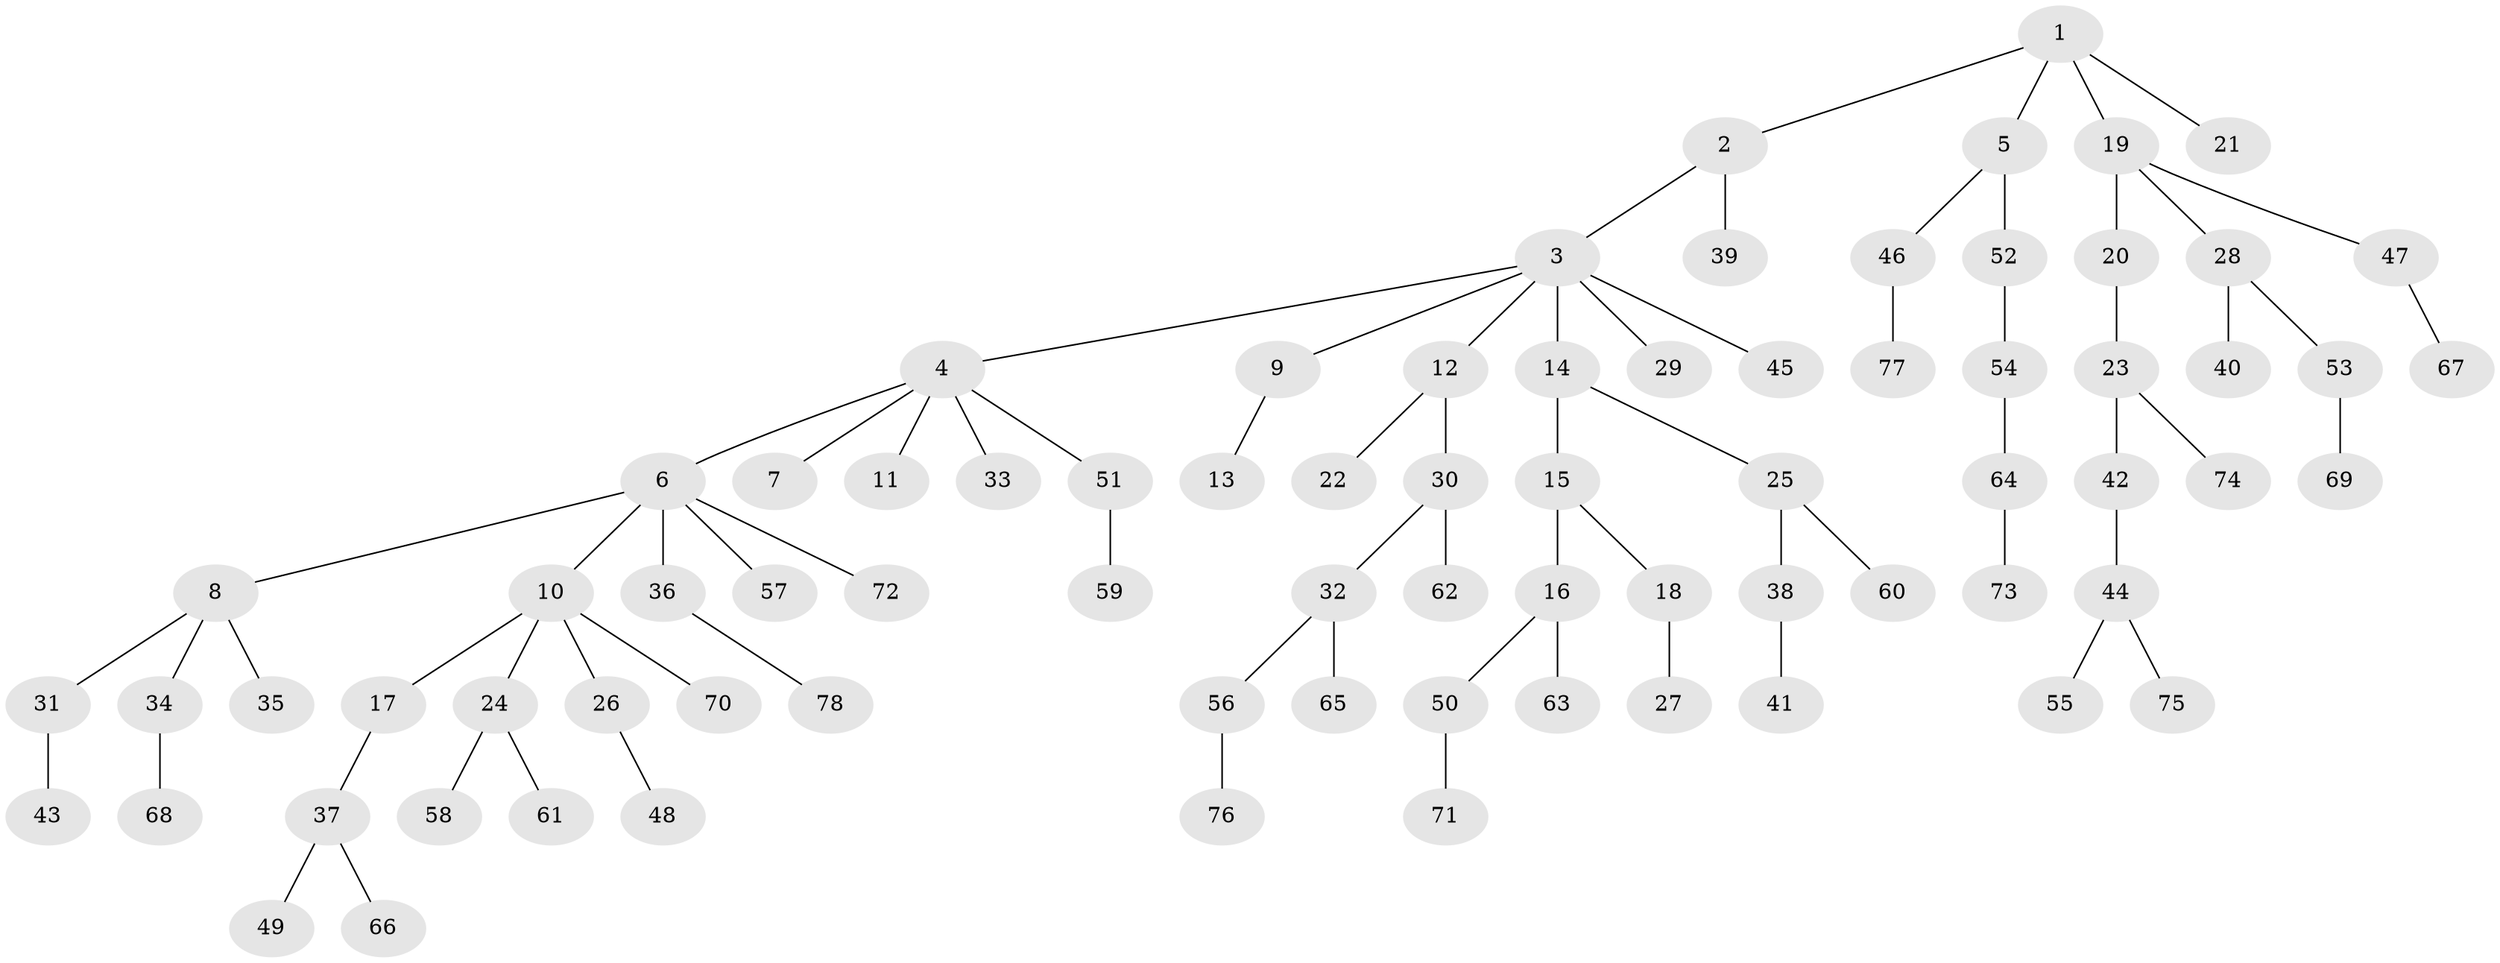 // Generated by graph-tools (version 1.1) at 2025/02/03/09/25 03:02:24]
// undirected, 78 vertices, 77 edges
graph export_dot {
graph [start="1"]
  node [color=gray90,style=filled];
  1;
  2;
  3;
  4;
  5;
  6;
  7;
  8;
  9;
  10;
  11;
  12;
  13;
  14;
  15;
  16;
  17;
  18;
  19;
  20;
  21;
  22;
  23;
  24;
  25;
  26;
  27;
  28;
  29;
  30;
  31;
  32;
  33;
  34;
  35;
  36;
  37;
  38;
  39;
  40;
  41;
  42;
  43;
  44;
  45;
  46;
  47;
  48;
  49;
  50;
  51;
  52;
  53;
  54;
  55;
  56;
  57;
  58;
  59;
  60;
  61;
  62;
  63;
  64;
  65;
  66;
  67;
  68;
  69;
  70;
  71;
  72;
  73;
  74;
  75;
  76;
  77;
  78;
  1 -- 2;
  1 -- 5;
  1 -- 19;
  1 -- 21;
  2 -- 3;
  2 -- 39;
  3 -- 4;
  3 -- 9;
  3 -- 12;
  3 -- 14;
  3 -- 29;
  3 -- 45;
  4 -- 6;
  4 -- 7;
  4 -- 11;
  4 -- 33;
  4 -- 51;
  5 -- 46;
  5 -- 52;
  6 -- 8;
  6 -- 10;
  6 -- 36;
  6 -- 57;
  6 -- 72;
  8 -- 31;
  8 -- 34;
  8 -- 35;
  9 -- 13;
  10 -- 17;
  10 -- 24;
  10 -- 26;
  10 -- 70;
  12 -- 22;
  12 -- 30;
  14 -- 15;
  14 -- 25;
  15 -- 16;
  15 -- 18;
  16 -- 50;
  16 -- 63;
  17 -- 37;
  18 -- 27;
  19 -- 20;
  19 -- 28;
  19 -- 47;
  20 -- 23;
  23 -- 42;
  23 -- 74;
  24 -- 58;
  24 -- 61;
  25 -- 38;
  25 -- 60;
  26 -- 48;
  28 -- 40;
  28 -- 53;
  30 -- 32;
  30 -- 62;
  31 -- 43;
  32 -- 56;
  32 -- 65;
  34 -- 68;
  36 -- 78;
  37 -- 49;
  37 -- 66;
  38 -- 41;
  42 -- 44;
  44 -- 55;
  44 -- 75;
  46 -- 77;
  47 -- 67;
  50 -- 71;
  51 -- 59;
  52 -- 54;
  53 -- 69;
  54 -- 64;
  56 -- 76;
  64 -- 73;
}
